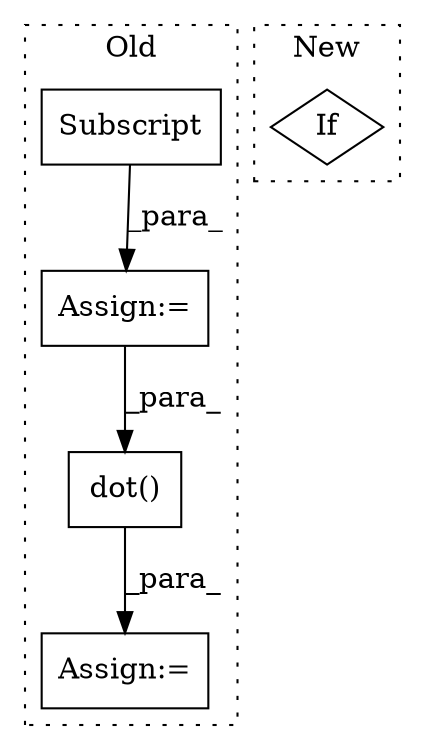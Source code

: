 digraph G {
subgraph cluster0 {
1 [label="dot()" a="75" s="6864,6900" l="7,1" shape="box"];
3 [label="Assign:=" a="68" s="6609" l="3" shape="box"];
4 [label="Subscript" a="63" s="6612,0" l="13,0" shape="box"];
5 [label="Assign:=" a="68" s="6861" l="3" shape="box"];
label = "Old";
style="dotted";
}
subgraph cluster1 {
2 [label="If" a="96" s="6856" l="3" shape="diamond"];
label = "New";
style="dotted";
}
1 -> 5 [label="_para_"];
3 -> 1 [label="_para_"];
4 -> 3 [label="_para_"];
}